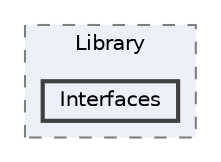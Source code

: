 digraph "C:/Users/Estudiante UCU/Documents/ProgramacionII/pii_2024_2_equipo8/Proyecto_Pokemon/src/Library/Interfaces"
{
 // INTERACTIVE_SVG=YES
 // LATEX_PDF_SIZE
  bgcolor="transparent";
  edge [fontname=Helvetica,fontsize=10,labelfontname=Helvetica,labelfontsize=10];
  node [fontname=Helvetica,fontsize=10,shape=box,height=0.2,width=0.4];
  compound=true
  subgraph clusterdir_f741251061e5c7c7ed48ab45c3348f11 {
    graph [ bgcolor="#edf0f7", pencolor="grey50", label="Library", fontname=Helvetica,fontsize=10 style="filled,dashed", URL="dir_f741251061e5c7c7ed48ab45c3348f11.html",tooltip=""]
  dir_cbe82175095d6d72ec018218ba990fa7 [label="Interfaces", fillcolor="#edf0f7", color="grey25", style="filled,bold", URL="dir_cbe82175095d6d72ec018218ba990fa7.html",tooltip=""];
  }
}
